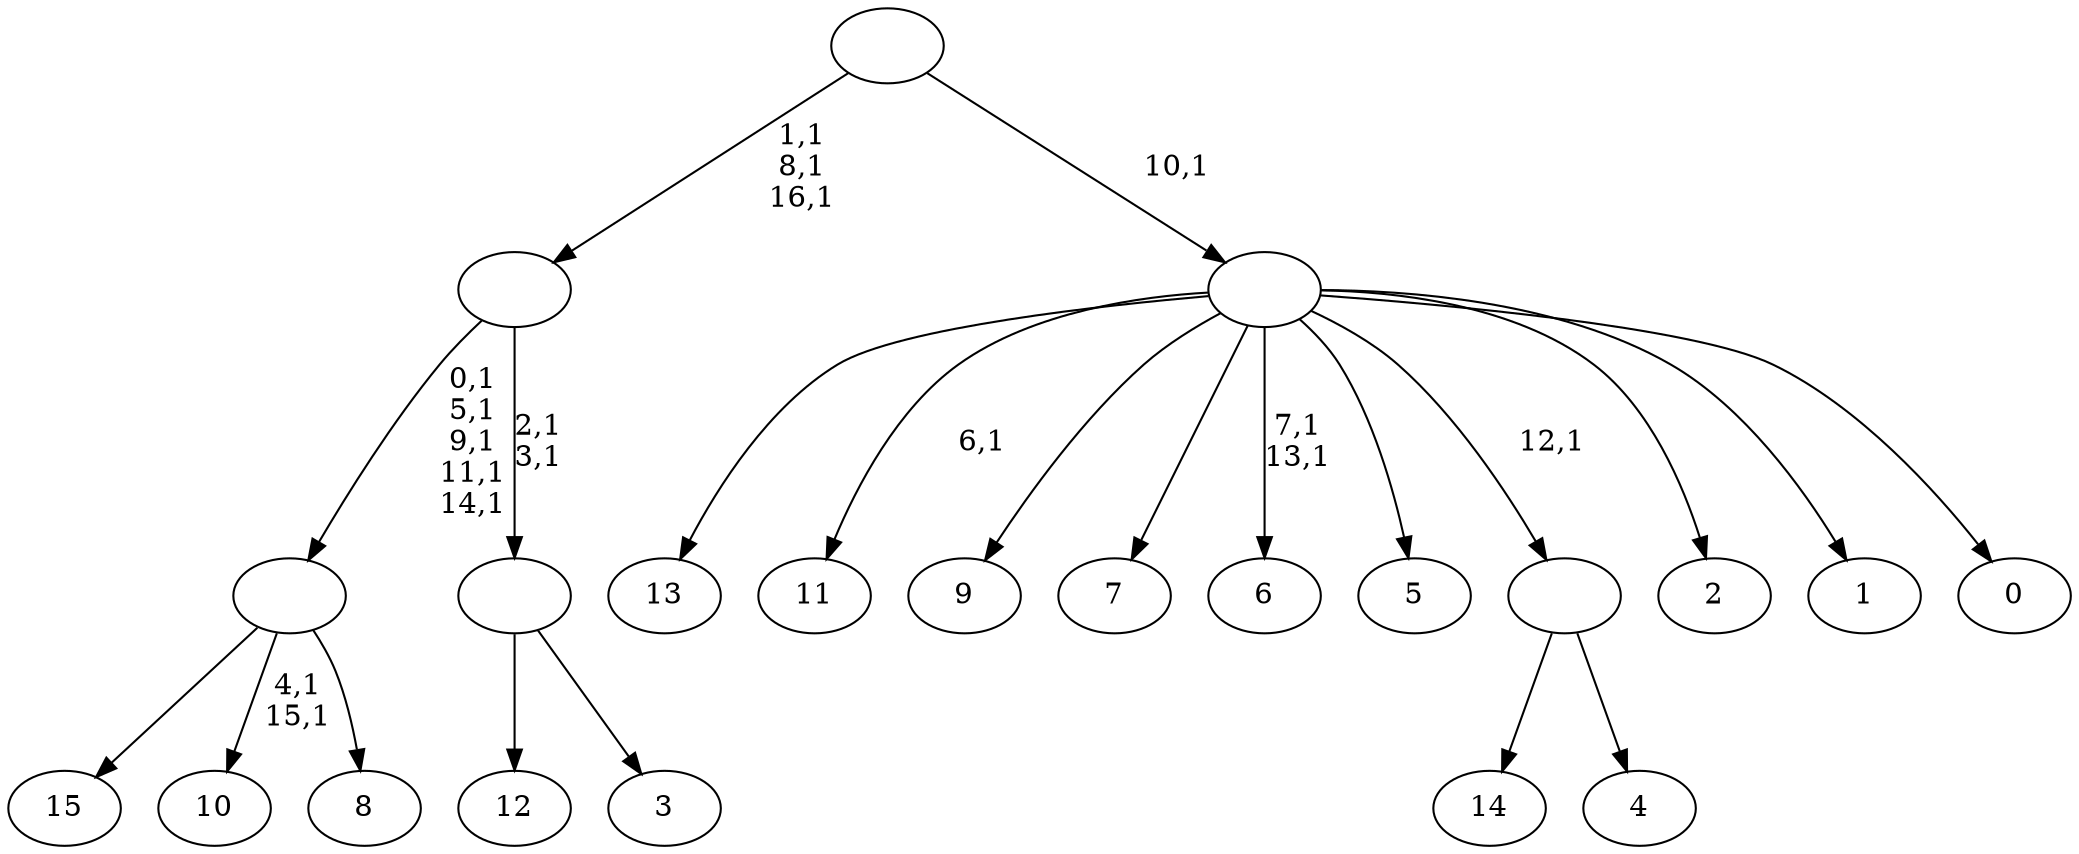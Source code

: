 digraph T {
	33 [label="15"]
	32 [label="14"]
	31 [label="13"]
	30 [label="12"]
	29 [label="11"]
	27 [label="10"]
	24 [label="9"]
	23 [label="8"]
	22 [label=""]
	17 [label="7"]
	16 [label="6"]
	13 [label="5"]
	12 [label="4"]
	11 [label=""]
	10 [label="3"]
	9 [label=""]
	7 [label=""]
	4 [label="2"]
	3 [label="1"]
	2 [label="0"]
	1 [label=""]
	0 [label=""]
	22 -> 27 [label="4,1\n15,1"]
	22 -> 33 [label=""]
	22 -> 23 [label=""]
	11 -> 32 [label=""]
	11 -> 12 [label=""]
	9 -> 30 [label=""]
	9 -> 10 [label=""]
	7 -> 9 [label="2,1\n3,1"]
	7 -> 22 [label="0,1\n5,1\n9,1\n11,1\n14,1"]
	1 -> 16 [label="7,1\n13,1"]
	1 -> 29 [label="6,1"]
	1 -> 31 [label=""]
	1 -> 24 [label=""]
	1 -> 17 [label=""]
	1 -> 13 [label=""]
	1 -> 11 [label="12,1"]
	1 -> 4 [label=""]
	1 -> 3 [label=""]
	1 -> 2 [label=""]
	0 -> 7 [label="1,1\n8,1\n16,1"]
	0 -> 1 [label="10,1"]
}

